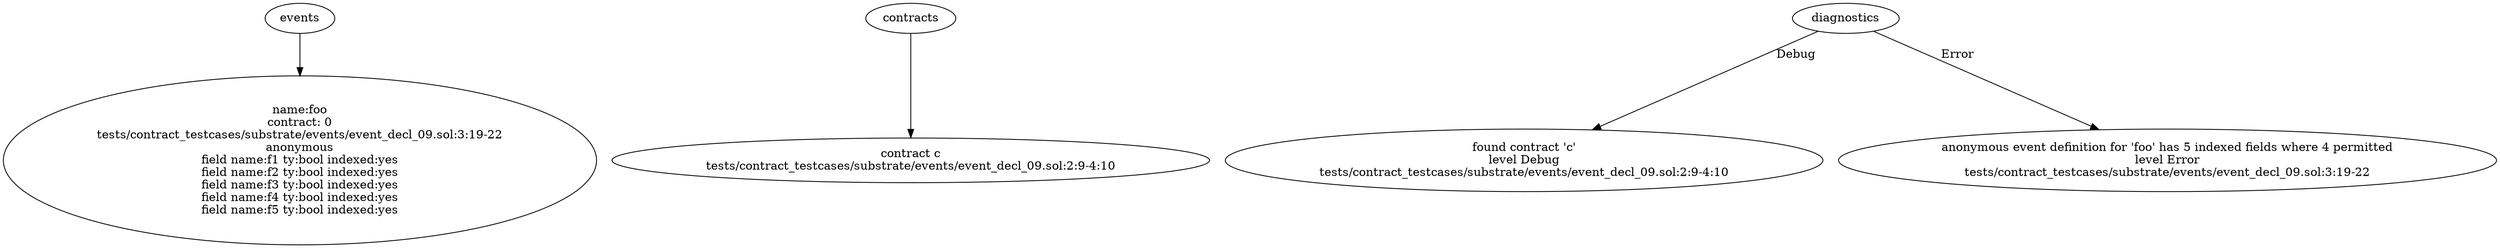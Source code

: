 strict digraph "tests/contract_testcases/substrate/events/event_decl_09.sol" {
	foo [label="name:foo\ncontract: 0\ntests/contract_testcases/substrate/events/event_decl_09.sol:3:19-22\nanonymous\nfield name:f1 ty:bool indexed:yes\nfield name:f2 ty:bool indexed:yes\nfield name:f3 ty:bool indexed:yes\nfield name:f4 ty:bool indexed:yes\nfield name:f5 ty:bool indexed:yes"]
	contract [label="contract c\ntests/contract_testcases/substrate/events/event_decl_09.sol:2:9-4:10"]
	diagnostic [label="found contract 'c'\nlevel Debug\ntests/contract_testcases/substrate/events/event_decl_09.sol:2:9-4:10"]
	diagnostic_7 [label="anonymous event definition for 'foo' has 5 indexed fields where 4 permitted\nlevel Error\ntests/contract_testcases/substrate/events/event_decl_09.sol:3:19-22"]
	events -> foo
	contracts -> contract
	diagnostics -> diagnostic [label="Debug"]
	diagnostics -> diagnostic_7 [label="Error"]
}
